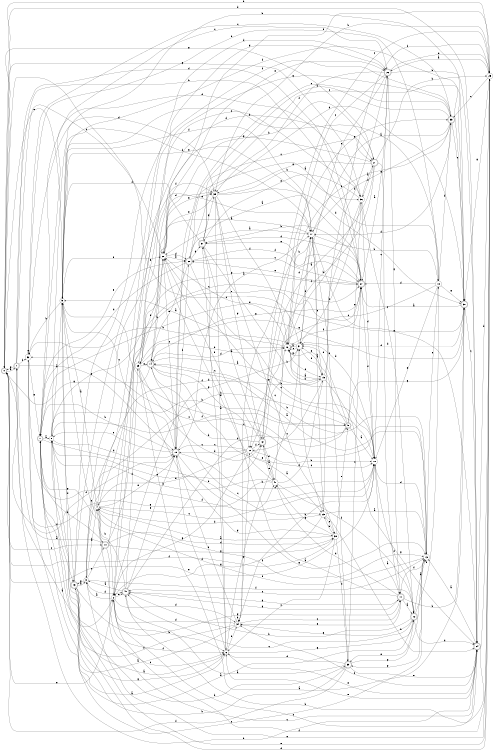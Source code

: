 digraph n36_7 {
__start0 [label="" shape="none"];

rankdir=LR;
size="8,5";

s0 [style="rounded,filled", color="black", fillcolor="white" shape="doublecircle", label="0"];
s1 [style="rounded,filled", color="black", fillcolor="white" shape="doublecircle", label="1"];
s2 [style="filled", color="black", fillcolor="white" shape="circle", label="2"];
s3 [style="filled", color="black", fillcolor="white" shape="circle", label="3"];
s4 [style="filled", color="black", fillcolor="white" shape="circle", label="4"];
s5 [style="filled", color="black", fillcolor="white" shape="circle", label="5"];
s6 [style="filled", color="black", fillcolor="white" shape="circle", label="6"];
s7 [style="rounded,filled", color="black", fillcolor="white" shape="doublecircle", label="7"];
s8 [style="filled", color="black", fillcolor="white" shape="circle", label="8"];
s9 [style="rounded,filled", color="black", fillcolor="white" shape="doublecircle", label="9"];
s10 [style="filled", color="black", fillcolor="white" shape="circle", label="10"];
s11 [style="rounded,filled", color="black", fillcolor="white" shape="doublecircle", label="11"];
s12 [style="rounded,filled", color="black", fillcolor="white" shape="doublecircle", label="12"];
s13 [style="filled", color="black", fillcolor="white" shape="circle", label="13"];
s14 [style="rounded,filled", color="black", fillcolor="white" shape="doublecircle", label="14"];
s15 [style="filled", color="black", fillcolor="white" shape="circle", label="15"];
s16 [style="filled", color="black", fillcolor="white" shape="circle", label="16"];
s17 [style="filled", color="black", fillcolor="white" shape="circle", label="17"];
s18 [style="filled", color="black", fillcolor="white" shape="circle", label="18"];
s19 [style="rounded,filled", color="black", fillcolor="white" shape="doublecircle", label="19"];
s20 [style="rounded,filled", color="black", fillcolor="white" shape="doublecircle", label="20"];
s21 [style="rounded,filled", color="black", fillcolor="white" shape="doublecircle", label="21"];
s22 [style="filled", color="black", fillcolor="white" shape="circle", label="22"];
s23 [style="filled", color="black", fillcolor="white" shape="circle", label="23"];
s24 [style="rounded,filled", color="black", fillcolor="white" shape="doublecircle", label="24"];
s25 [style="filled", color="black", fillcolor="white" shape="circle", label="25"];
s26 [style="rounded,filled", color="black", fillcolor="white" shape="doublecircle", label="26"];
s27 [style="rounded,filled", color="black", fillcolor="white" shape="doublecircle", label="27"];
s28 [style="filled", color="black", fillcolor="white" shape="circle", label="28"];
s29 [style="filled", color="black", fillcolor="white" shape="circle", label="29"];
s30 [style="rounded,filled", color="black", fillcolor="white" shape="doublecircle", label="30"];
s31 [style="filled", color="black", fillcolor="white" shape="circle", label="31"];
s32 [style="filled", color="black", fillcolor="white" shape="circle", label="32"];
s33 [style="rounded,filled", color="black", fillcolor="white" shape="doublecircle", label="33"];
s34 [style="filled", color="black", fillcolor="white" shape="circle", label="34"];
s35 [style="filled", color="black", fillcolor="white" shape="circle", label="35"];
s36 [style="filled", color="black", fillcolor="white" shape="circle", label="36"];
s37 [style="rounded,filled", color="black", fillcolor="white" shape="doublecircle", label="37"];
s38 [style="filled", color="black", fillcolor="white" shape="circle", label="38"];
s39 [style="rounded,filled", color="black", fillcolor="white" shape="doublecircle", label="39"];
s40 [style="rounded,filled", color="black", fillcolor="white" shape="doublecircle", label="40"];
s41 [style="filled", color="black", fillcolor="white" shape="circle", label="41"];
s42 [style="rounded,filled", color="black", fillcolor="white" shape="doublecircle", label="42"];
s43 [style="rounded,filled", color="black", fillcolor="white" shape="doublecircle", label="43"];
s44 [style="rounded,filled", color="black", fillcolor="white" shape="doublecircle", label="44"];
s0 -> s1 [label="a"];
s0 -> s25 [label="b"];
s0 -> s44 [label="c"];
s0 -> s24 [label="d"];
s0 -> s2 [label="e"];
s0 -> s19 [label="f"];
s0 -> s21 [label="g"];
s1 -> s2 [label="a"];
s1 -> s27 [label="b"];
s1 -> s28 [label="c"];
s1 -> s27 [label="d"];
s1 -> s19 [label="e"];
s1 -> s32 [label="f"];
s1 -> s0 [label="g"];
s2 -> s3 [label="a"];
s2 -> s6 [label="b"];
s2 -> s24 [label="c"];
s2 -> s34 [label="d"];
s2 -> s40 [label="e"];
s2 -> s25 [label="f"];
s2 -> s26 [label="g"];
s3 -> s4 [label="a"];
s3 -> s9 [label="b"];
s3 -> s44 [label="c"];
s3 -> s40 [label="d"];
s3 -> s17 [label="e"];
s3 -> s13 [label="f"];
s3 -> s43 [label="g"];
s4 -> s5 [label="a"];
s4 -> s2 [label="b"];
s4 -> s41 [label="c"];
s4 -> s26 [label="d"];
s4 -> s19 [label="e"];
s4 -> s13 [label="f"];
s4 -> s27 [label="g"];
s5 -> s6 [label="a"];
s5 -> s32 [label="b"];
s5 -> s13 [label="c"];
s5 -> s43 [label="d"];
s5 -> s0 [label="e"];
s5 -> s28 [label="f"];
s5 -> s17 [label="g"];
s6 -> s7 [label="a"];
s6 -> s31 [label="b"];
s6 -> s37 [label="c"];
s6 -> s19 [label="d"];
s6 -> s24 [label="e"];
s6 -> s34 [label="f"];
s6 -> s12 [label="g"];
s7 -> s8 [label="a"];
s7 -> s10 [label="b"];
s7 -> s26 [label="c"];
s7 -> s36 [label="d"];
s7 -> s20 [label="e"];
s7 -> s43 [label="f"];
s7 -> s44 [label="g"];
s8 -> s5 [label="a"];
s8 -> s9 [label="b"];
s8 -> s27 [label="c"];
s8 -> s19 [label="d"];
s8 -> s42 [label="e"];
s8 -> s17 [label="f"];
s8 -> s6 [label="g"];
s9 -> s10 [label="a"];
s9 -> s16 [label="b"];
s9 -> s32 [label="c"];
s9 -> s31 [label="d"];
s9 -> s36 [label="e"];
s9 -> s8 [label="f"];
s9 -> s30 [label="g"];
s10 -> s11 [label="a"];
s10 -> s34 [label="b"];
s10 -> s26 [label="c"];
s10 -> s31 [label="d"];
s10 -> s0 [label="e"];
s10 -> s12 [label="f"];
s10 -> s28 [label="g"];
s11 -> s12 [label="a"];
s11 -> s30 [label="b"];
s11 -> s40 [label="c"];
s11 -> s41 [label="d"];
s11 -> s34 [label="e"];
s11 -> s13 [label="f"];
s11 -> s40 [label="g"];
s12 -> s13 [label="a"];
s12 -> s40 [label="b"];
s12 -> s40 [label="c"];
s12 -> s24 [label="d"];
s12 -> s39 [label="e"];
s12 -> s18 [label="f"];
s12 -> s34 [label="g"];
s13 -> s14 [label="a"];
s13 -> s14 [label="b"];
s13 -> s7 [label="c"];
s13 -> s10 [label="d"];
s13 -> s18 [label="e"];
s13 -> s4 [label="f"];
s13 -> s39 [label="g"];
s14 -> s15 [label="a"];
s14 -> s28 [label="b"];
s14 -> s23 [label="c"];
s14 -> s16 [label="d"];
s14 -> s10 [label="e"];
s14 -> s22 [label="f"];
s14 -> s0 [label="g"];
s15 -> s16 [label="a"];
s15 -> s16 [label="b"];
s15 -> s22 [label="c"];
s15 -> s3 [label="d"];
s15 -> s31 [label="e"];
s15 -> s26 [label="f"];
s15 -> s24 [label="g"];
s16 -> s5 [label="a"];
s16 -> s17 [label="b"];
s16 -> s28 [label="c"];
s16 -> s17 [label="d"];
s16 -> s15 [label="e"];
s16 -> s27 [label="f"];
s16 -> s31 [label="g"];
s17 -> s14 [label="a"];
s17 -> s18 [label="b"];
s17 -> s23 [label="c"];
s17 -> s39 [label="d"];
s17 -> s15 [label="e"];
s17 -> s5 [label="f"];
s17 -> s33 [label="g"];
s18 -> s19 [label="a"];
s18 -> s5 [label="b"];
s18 -> s42 [label="c"];
s18 -> s27 [label="d"];
s18 -> s10 [label="e"];
s18 -> s33 [label="f"];
s18 -> s30 [label="g"];
s19 -> s17 [label="a"];
s19 -> s7 [label="b"];
s19 -> s5 [label="c"];
s19 -> s10 [label="d"];
s19 -> s8 [label="e"];
s19 -> s20 [label="f"];
s19 -> s13 [label="g"];
s20 -> s17 [label="a"];
s20 -> s10 [label="b"];
s20 -> s21 [label="c"];
s20 -> s7 [label="d"];
s20 -> s14 [label="e"];
s20 -> s27 [label="f"];
s20 -> s37 [label="g"];
s21 -> s22 [label="a"];
s21 -> s25 [label="b"];
s21 -> s22 [label="c"];
s21 -> s11 [label="d"];
s21 -> s35 [label="e"];
s21 -> s36 [label="f"];
s21 -> s2 [label="g"];
s22 -> s23 [label="a"];
s22 -> s10 [label="b"];
s22 -> s19 [label="c"];
s22 -> s19 [label="d"];
s22 -> s4 [label="e"];
s22 -> s42 [label="f"];
s22 -> s2 [label="g"];
s23 -> s13 [label="a"];
s23 -> s24 [label="b"];
s23 -> s31 [label="c"];
s23 -> s4 [label="d"];
s23 -> s38 [label="e"];
s23 -> s25 [label="f"];
s23 -> s2 [label="g"];
s24 -> s13 [label="a"];
s24 -> s1 [label="b"];
s24 -> s4 [label="c"];
s24 -> s25 [label="d"];
s24 -> s6 [label="e"];
s24 -> s34 [label="f"];
s24 -> s17 [label="g"];
s25 -> s26 [label="a"];
s25 -> s35 [label="b"];
s25 -> s33 [label="c"];
s25 -> s43 [label="d"];
s25 -> s3 [label="e"];
s25 -> s28 [label="f"];
s25 -> s30 [label="g"];
s26 -> s27 [label="a"];
s26 -> s24 [label="b"];
s26 -> s16 [label="c"];
s26 -> s25 [label="d"];
s26 -> s31 [label="e"];
s26 -> s35 [label="f"];
s26 -> s11 [label="g"];
s27 -> s28 [label="a"];
s27 -> s37 [label="b"];
s27 -> s20 [label="c"];
s27 -> s37 [label="d"];
s27 -> s20 [label="e"];
s27 -> s10 [label="f"];
s27 -> s14 [label="g"];
s28 -> s20 [label="a"];
s28 -> s21 [label="b"];
s28 -> s19 [label="c"];
s28 -> s20 [label="d"];
s28 -> s26 [label="e"];
s28 -> s29 [label="f"];
s28 -> s35 [label="g"];
s29 -> s30 [label="a"];
s29 -> s16 [label="b"];
s29 -> s42 [label="c"];
s29 -> s35 [label="d"];
s29 -> s14 [label="e"];
s29 -> s35 [label="f"];
s29 -> s38 [label="g"];
s30 -> s27 [label="a"];
s30 -> s5 [label="b"];
s30 -> s24 [label="c"];
s30 -> s31 [label="d"];
s30 -> s7 [label="e"];
s30 -> s5 [label="f"];
s30 -> s29 [label="g"];
s31 -> s16 [label="a"];
s31 -> s32 [label="b"];
s31 -> s16 [label="c"];
s31 -> s17 [label="d"];
s31 -> s0 [label="e"];
s31 -> s15 [label="f"];
s31 -> s2 [label="g"];
s32 -> s12 [label="a"];
s32 -> s18 [label="b"];
s32 -> s33 [label="c"];
s32 -> s35 [label="d"];
s32 -> s32 [label="e"];
s32 -> s10 [label="f"];
s32 -> s7 [label="g"];
s33 -> s17 [label="a"];
s33 -> s20 [label="b"];
s33 -> s19 [label="c"];
s33 -> s17 [label="d"];
s33 -> s30 [label="e"];
s33 -> s34 [label="f"];
s33 -> s29 [label="g"];
s34 -> s7 [label="a"];
s34 -> s34 [label="b"];
s34 -> s11 [label="c"];
s34 -> s2 [label="d"];
s34 -> s19 [label="e"];
s34 -> s8 [label="f"];
s34 -> s22 [label="g"];
s35 -> s6 [label="a"];
s35 -> s36 [label="b"];
s35 -> s38 [label="c"];
s35 -> s30 [label="d"];
s35 -> s28 [label="e"];
s35 -> s16 [label="f"];
s35 -> s42 [label="g"];
s36 -> s21 [label="a"];
s36 -> s16 [label="b"];
s36 -> s12 [label="c"];
s36 -> s10 [label="d"];
s36 -> s37 [label="e"];
s36 -> s31 [label="f"];
s36 -> s0 [label="g"];
s37 -> s12 [label="a"];
s37 -> s10 [label="b"];
s37 -> s30 [label="c"];
s37 -> s30 [label="d"];
s37 -> s27 [label="e"];
s37 -> s5 [label="f"];
s37 -> s35 [label="g"];
s38 -> s4 [label="a"];
s38 -> s23 [label="b"];
s38 -> s6 [label="c"];
s38 -> s39 [label="d"];
s38 -> s9 [label="e"];
s38 -> s0 [label="f"];
s38 -> s41 [label="g"];
s39 -> s40 [label="a"];
s39 -> s8 [label="b"];
s39 -> s27 [label="c"];
s39 -> s6 [label="d"];
s39 -> s24 [label="e"];
s39 -> s0 [label="f"];
s39 -> s13 [label="g"];
s40 -> s3 [label="a"];
s40 -> s25 [label="b"];
s40 -> s5 [label="c"];
s40 -> s9 [label="d"];
s40 -> s19 [label="e"];
s40 -> s29 [label="f"];
s40 -> s11 [label="g"];
s41 -> s42 [label="a"];
s41 -> s8 [label="b"];
s41 -> s16 [label="c"];
s41 -> s15 [label="d"];
s41 -> s28 [label="e"];
s41 -> s12 [label="f"];
s41 -> s32 [label="g"];
s42 -> s37 [label="a"];
s42 -> s14 [label="b"];
s42 -> s25 [label="c"];
s42 -> s41 [label="d"];
s42 -> s41 [label="e"];
s42 -> s28 [label="f"];
s42 -> s33 [label="g"];
s43 -> s3 [label="a"];
s43 -> s39 [label="b"];
s43 -> s6 [label="c"];
s43 -> s21 [label="d"];
s43 -> s25 [label="e"];
s43 -> s33 [label="f"];
s43 -> s11 [label="g"];
s44 -> s1 [label="a"];
s44 -> s7 [label="b"];
s44 -> s36 [label="c"];
s44 -> s38 [label="d"];
s44 -> s27 [label="e"];
s44 -> s6 [label="f"];
s44 -> s38 [label="g"];

}